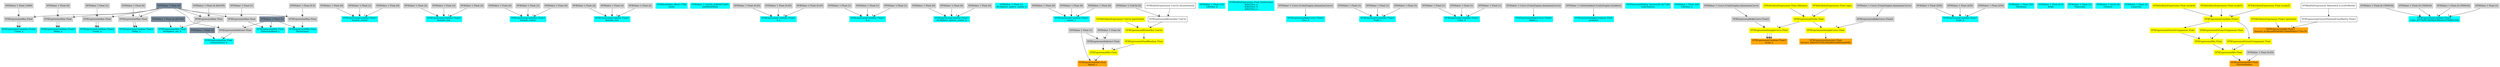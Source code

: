 digraph G {
node0 [shape="box" color="cyan" style="filled" label="VFXExpressionCombine Float2
Count_a"]
node1 [shape="box" color="lightgray" style="filled" label="VFXExpressionMax Float"]
node2 [shape="box" color="lightgray" style="filled" label="VFXValue`1 Float (1000)"]
node3 [shape="box" color="lightslategray" style="filled" label="VFXValue`1 Float (0)"]
node4 [shape="box" color="cyan" style="filled" label="VFXExpressionCombine Float2
Delay_a"]
node5 [shape="box" color="lightgray" style="filled" label="VFXExpressionMax Float"]
node6 [shape="box" color="lightgray" style="filled" label="VFXValue`1 Float (0)"]
node7 [shape="box" color="cyan" style="filled" label="VFXExpressionCombine Float2
Count_a"]
node8 [shape="box" color="lightgray" style="filled" label="VFXExpressionMax Float"]
node9 [shape="box" color="lightgray" style="filled" label="VFXValue`1 Float (1)"]
node10 [shape="box" color="cyan" style="filled" label="VFXExpressionCombine Float2
Delay_a"]
node11 [shape="box" color="lightgray" style="filled" label="VFXExpressionMax Float"]
node12 [shape="box" color="lightgray" style="filled" label="VFXValue`1 Float (0)"]
node13 [shape="box" color="cyan" style="filled" label="VFXExpressionCombine Float3
bounds_center"]
node14 [shape="box" color="lightgray" style="filled" label="VFXValue`1 Float (0)"]
node15 [shape="box" color="lightgray" style="filled" label="VFXValue`1 Float (1)"]
node16 [shape="box" color="lightgray" style="filled" label="VFXValue`1 Float (0)"]
node17 [shape="box" color="cyan" style="filled" label="VFXExpressionCombine Float3
bounds_size"]
node18 [shape="box" color="lightgray" style="filled" label="VFXValue`1 Float (2)"]
node19 [shape="box" color="lightgray" style="filled" label="VFXValue`1 Float (3)"]
node20 [shape="box" color="lightgray" style="filled" label="VFXValue`1 Float (2)"]
node21 [shape="box" color="cyan" style="filled" label="VFXExpressionCombine Float3
bounds_center"]
node22 [shape="box" color="lightgray" style="filled" label="VFXValue`1 Float (0)"]
node23 [shape="box" color="lightgray" style="filled" label="VFXValue`1 Float (1)"]
node24 [shape="box" color="lightgray" style="filled" label="VFXValue`1 Float (0)"]
node25 [shape="box" color="cyan" style="filled" label="VFXExpressionCombine Float3
bounds_size"]
node26 [shape="box" color="lightgray" style="filled" label="VFXValue`1 Float (2)"]
node27 [shape="box" color="lightgray" style="filled" label="VFXValue`1 Float (3)"]
node28 [shape="box" color="lightgray" style="filled" label="VFXValue`1 Float (2)"]
node29 [shape="box" color="cyan" style="filled" label="VFXMeshValue Mesh (758)
mesh"]
node30 [shape="box" color="cyan" style="filled" label="VFXValue`1 Uint32 (4294967295)
subMeshMask"]
node31 [shape="box" color="cyan" style="filled" label="VFXExpressionCombine Float3
A_a"]
node32 [shape="box" color="lightgray" style="filled" label="VFXValue`1 Float (0.25)"]
node33 [shape="box" color="lightgray" style="filled" label="VFXValue`1 Float (0.25)"]
node34 [shape="box" color="lightgray" style="filled" label="VFXValue`1 Float (0.25)"]
node35 [shape="box" color="cyan" style="filled" label="VFXExpressionCombine Float3
B_a"]
node36 [shape="box" color="lightgray" style="filled" label="VFXValue`1 Float (1)"]
node37 [shape="box" color="lightgray" style="filled" label="VFXValue`1 Float (1)"]
node38 [shape="box" color="lightgray" style="filled" label="VFXValue`1 Float (1)"]
node39 [shape="box" color="cyan" style="filled" label="VFXExpressionCombine Float3
ArcSphere_sphere_center_b"]
node40 [shape="box" color="lightgray" style="filled" label="VFXValue`1 Float (0)"]
node41 [shape="box" color="lightgray" style="filled" label="VFXValue`1 Float (0)"]
node42 [shape="box" color="lightgray" style="filled" label="VFXValue`1 Float (0)"]
node43 [shape="box" color="cyan" style="filled" label="VFXValue`1 Float (1)
ArcSphere_sphere_radius_b"]
node44 [shape="box" color="cyan" style="filled" label="VFXExpressionMin Float
ArcSphere_arc_b"]
node45 [shape="box" color="lightgray" style="filled" label="VFXExpressionMax Float"]
node46 [shape="box" color="lightgray" style="filled" label="VFXValue`1 Float (6.283185)"]
node47 [shape="box" color="lightslategray" style="filled" label="VFXValue`1 Float (6.283185)"]
node48 [shape="box" color="cyan" style="filled" label="VFXExpressionPow Float
volumeFactor_b"]
node49 [shape="box" color="lightgray" style="filled" label="VFXExpressionSubtract Float"]
node50 [shape="box" color="lightslategray" style="filled" label="VFXValue`1 Float (1)"]
node51 [shape="box" color="lightslategray" style="filled" label="VFXValue`1 Float (3)"]
node52 [shape="box" color="cyan" style="filled" label="VFXExpressionCombine Float3
center_c"]
node53 [shape="box" color="lightgray" style="filled" label="VFXValue`1 Float (0)"]
node54 [shape="box" color="lightgray" style="filled" label="VFXValue`1 Float (0)"]
node55 [shape="box" color="lightgray" style="filled" label="VFXValue`1 Float (0)"]
node56 [shape="box" color="orange" style="filled" label="VFXExpressionAdd Float
Speed_c"]
node57 [shape="box" color="lightgray" style="filled" label="VFXValue`1 Float (1)"]
node58 [shape="box" color="yellow" style="filled" label="VFXExpressionMul Float"]
node59 [shape="box" color="yellow" style="filled" label="VFXExpressionFixedRandom Float"]
node60 [shape="box" color="yellow" style="filled" label="VFXExpressionBitwiseXor Uint32"]
node61 [shape="box" color="yellow" style="filled" label="VFXAttributeExpression Uint32 (particleId)"]
node62 [shape="box" label="VFXExpressionBitwiseXor Uint32"]
node63 [shape="box" color="lightgray" style="filled" label="VFXValue`1 Uint32 (0)"]
node64 [shape="box" label="VFXBuiltInExpression Uint32 (SystemSeed)"]
node65 [shape="box" color="lightgray" style="filled" label="VFXExpressionSubtract Float"]
node66 [shape="box" color="lightgray" style="filled" label="VFXValue`1 Float (4)"]
node67 [shape="box" color="cyan" style="filled" label="VFXExpressionMin Float
DirectionBlend_c"]
node68 [shape="box" color="lightgray" style="filled" label="VFXExpressionMax Float"]
node69 [shape="box" color="lightgray" style="filled" label="VFXValue`1 Float (1)"]
node70 [shape="box" color="cyan" style="filled" label="VFXValue`1 Float (15)
Lifetime_d"]
node71 [shape="box" color="cyan" style="filled" label="VFXBuiltInExpression Float (DeltaTime)
deltaTime_a
deltaTime_b
deltaTime_a"]
node72 [shape="box" color="cyan" style="filled" label="VFXExpressionBakeCurve Float4
Size_b"]
node73 [shape="box" color="lightgray" style="filled" label="VFXValue`1 Curve (UnityEngine.AnimationCurve)"]
node74 [shape="box" color="cyan" style="filled" label="VFXExpressionCombine Float3
Scale_c"]
node75 [shape="box" color="lightgray" style="filled" label="VFXValue`1 Float (1)"]
node76 [shape="box" color="lightgray" style="filled" label="VFXValue`1 Float (1)"]
node77 [shape="box" color="lightgray" style="filled" label="VFXValue`1 Float (1)"]
node78 [shape="box" color="cyan" style="filled" label="VFXExpressionCombine Float3
Color_d"]
node79 [shape="box" color="lightgray" style="filled" label="VFXValue`1 Float (1)"]
node80 [shape="box" color="lightgray" style="filled" label="VFXValue`1 Float (1)"]
node81 [shape="box" color="lightgray" style="filled" label="VFXValue`1 Float (1)"]
node82 [shape="box" color="cyan" style="filled" label="VFXExpressionBakeCurve Float4
Alpha_e"]
node83 [shape="box" color="lightgray" style="filled" label="VFXValue`1 Curve (UnityEngine.AnimationCurve)"]
node84 [shape="box" color="cyan" style="filled" label="VFXExpressionBakeGradient Float
gradient"]
node85 [shape="box" color="lightgray" style="filled" label="VFXValue`1 ColorGradient (UnityEngine.Gradient)"]
node86 [shape="box" color="cyan" style="filled" label="VFXTexture2DValue Texture2D (21728)
mainTexture"]
node87 [shape="box" color="cyan" style="filled" label="VFXValue`1 Float (20)
Lifetime_a"]
node88 [shape="box" color="orange" style="filled" label="VFXExpressionCombine Float3
Scale_a"]
node89 [shape="box" color="yellow" style="filled" label="VFXExpressionSampleCurve Float"]
node90 [shape="box" color="lightgray" style="filled" label="VFXExpressionBakeCurve Float4"]
node91 [shape="box" color="lightgray" style="filled" label="VFXValue`1 Curve (UnityEngine.AnimationCurve)"]
node92 [shape="box" color="yellow" style="filled" label="VFXExpressionDivide Float"]
node93 [shape="box" color="yellow" style="filled" label="VFXAttributeExpression Float (age)"]
node94 [shape="box" color="yellow" style="filled" label="VFXAttributeExpression Float (lifetime)"]
node95 [shape="box" color="cyan" style="filled" label="VFXExpressionCombine Float3
Scale_b"]
node96 [shape="box" color="lightgray" style="filled" label="VFXValue`1 Float (250)"]
node97 [shape="box" color="lightgray" style="filled" label="VFXValue`1 Float (250)"]
node98 [shape="box" color="lightgray" style="filled" label="VFXValue`1 Float (250)"]
node99 [shape="box" color="cyan" style="filled" label="VFXValue`1 Float (20)
Thickness"]
node100 [shape="box" color="cyan" style="filled" label="VFXValue`1 Float (0.5)
Scale"]
node101 [shape="box" color="cyan" style="filled" label="VFXValue`1 Float (1)
Timescale"]
node102 [shape="box" color="cyan" style="filled" label="VFXValue`1 Int32 (4)
Octaves"]
node103 [shape="box" color="cyan" style="filled" label="VFXExpressionMin Float
Persistance"]
node104 [shape="box" color="lightgray" style="filled" label="VFXExpressionMax Float"]
node105 [shape="box" color="lightgray" style="filled" label="VFXValue`1 Float (0.5)"]
node106 [shape="box" color="cyan" style="filled" label="VFXValue`1 Float (2)
Lunacrity"]
node107 [shape="box" color="orange" style="filled" label="VFXExpressionMul Float
ParticleRadius"]
node108 [shape="box" color="yellow" style="filled" label="VFXExpressionMin Float"]
node109 [shape="box" color="yellow" style="filled" label="VFXExpressionMin Float"]
node110 [shape="box" color="yellow" style="filled" label="VFXExpressionExtractComponent Float"]
node111 [shape="box" color="yellow" style="filled" label="VFXExpressionCombine Float3"]
node112 [shape="box" color="yellow" style="filled" label="VFXAttributeExpression Float (scaleX)"]
node113 [shape="box" color="yellow" style="filled" label="VFXAttributeExpression Float (scaleY)"]
node114 [shape="box" color="yellow" style="filled" label="VFXAttributeExpression Float (scaleZ)"]
node115 [shape="box" color="yellow" style="filled" label="VFXExpressionExtractComponent Float"]
node116 [shape="box" color="yellow" style="filled" label="VFXExpressionExtractComponent Float"]
node117 [shape="box" color="lightgray" style="filled" label="VFXValue`1 Float (0.05)"]
node118 [shape="box" color="orange" style="filled" label="VFXExpressionAdd Float3
Vector3_0c38caa895bb4651bb080092e7755c78"]
node119 [shape="box" color="yellow" style="filled" label="VFXAttributeExpression Float3 (position)"]
node120 [shape="box" label="VFXExpressionExtractPositionFromMatrix Float3"]
node121 [shape="box" label="VFXBuiltInExpression Matrix4x4 (LocalToWorld)"]
node122 [shape="box" color="cyan" style="filled" label="VFXExpressionCombine Float4
Color_f877fe9514654b8386da41976fd413d8"]
node123 [shape="box" color="lightgray" style="filled" label="VFXValue`1 Float (0.1509434)"]
node124 [shape="box" color="lightgray" style="filled" label="VFXValue`1 Float (0.1509434)"]
node125 [shape="box" color="lightgray" style="filled" label="VFXValue`1 Float (0.1509434)"]
node126 [shape="box" color="lightgray" style="filled" label="VFXValue`1 Float (1)"]
node127 [shape="box" color="orange" style="filled" label="VFXExpressionSaturate Float
Vector1_f9fe0347059c40d2863e06f0e2a659fc"]
node128 [shape="box" color="yellow" style="filled" label="VFXExpressionSampleCurve Float"]
node129 [shape="box" color="lightgray" style="filled" label="VFXExpressionBakeCurve Float4"]
node130 [shape="box" color="lightgray" style="filled" label="VFXValue`1 Curve (UnityEngine.AnimationCurve)"]
node1 -> node0 [headlabel="0"]
node1 -> node0 [headlabel="1"]
node2 -> node1 [headlabel="0"]
node3 -> node1 [headlabel="1"]
node5 -> node4 [headlabel="0"]
node5 -> node4 [headlabel="1"]
node6 -> node5 [headlabel="0"]
node3 -> node5 [headlabel="1"]
node8 -> node7 [headlabel="0"]
node8 -> node7 [headlabel="1"]
node9 -> node8 [headlabel="0"]
node3 -> node8 [headlabel="1"]
node11 -> node10 [headlabel="0"]
node11 -> node10 [headlabel="1"]
node12 -> node11 [headlabel="0"]
node3 -> node11 [headlabel="1"]
node14 -> node13 [headlabel="0"]
node15 -> node13 [headlabel="1"]
node16 -> node13 [headlabel="2"]
node18 -> node17 [headlabel="0"]
node19 -> node17 [headlabel="1"]
node20 -> node17 [headlabel="2"]
node22 -> node21 [headlabel="0"]
node23 -> node21 [headlabel="1"]
node24 -> node21 [headlabel="2"]
node26 -> node25 [headlabel="0"]
node27 -> node25 [headlabel="1"]
node28 -> node25 [headlabel="2"]
node32 -> node31 [headlabel="0"]
node33 -> node31 [headlabel="1"]
node34 -> node31 [headlabel="2"]
node36 -> node35 [headlabel="0"]
node37 -> node35 [headlabel="1"]
node38 -> node35 [headlabel="2"]
node40 -> node39 [headlabel="0"]
node41 -> node39 [headlabel="1"]
node42 -> node39 [headlabel="2"]
node45 -> node44 [headlabel="0"]
node47 -> node44 [headlabel="1"]
node46 -> node45 [headlabel="0"]
node3 -> node45 [headlabel="1"]
node49 -> node48 [headlabel="0"]
node51 -> node48 [headlabel="1"]
node50 -> node49 [headlabel="0"]
node3 -> node49 [headlabel="1"]
node53 -> node52 [headlabel="0"]
node54 -> node52 [headlabel="1"]
node55 -> node52 [headlabel="2"]
node57 -> node56 [headlabel="0"]
node58 -> node56 [headlabel="1"]
node59 -> node58 [headlabel="0"]
node65 -> node58 [headlabel="1"]
node60 -> node59 
node61 -> node60 [headlabel="0"]
node62 -> node60 [headlabel="1"]
node63 -> node62 [headlabel="0"]
node64 -> node62 [headlabel="1"]
node66 -> node65 [headlabel="0"]
node57 -> node65 [headlabel="1"]
node68 -> node67 [headlabel="0"]
node50 -> node67 [headlabel="1"]
node69 -> node68 [headlabel="0"]
node3 -> node68 [headlabel="1"]
node73 -> node72 
node75 -> node74 [headlabel="0"]
node76 -> node74 [headlabel="1"]
node77 -> node74 [headlabel="2"]
node79 -> node78 [headlabel="0"]
node80 -> node78 [headlabel="1"]
node81 -> node78 [headlabel="2"]
node83 -> node82 
node85 -> node84 
node89 -> node88 [headlabel="0"]
node89 -> node88 [headlabel="1"]
node89 -> node88 [headlabel="2"]
node90 -> node89 [headlabel="0"]
node92 -> node89 [headlabel="1"]
node91 -> node90 
node93 -> node92 [headlabel="0"]
node94 -> node92 [headlabel="1"]
node96 -> node95 [headlabel="0"]
node97 -> node95 [headlabel="1"]
node98 -> node95 [headlabel="2"]
node104 -> node103 [headlabel="0"]
node50 -> node103 [headlabel="1"]
node105 -> node104 [headlabel="0"]
node3 -> node104 [headlabel="1"]
node108 -> node107 [headlabel="0"]
node117 -> node107 [headlabel="1"]
node109 -> node108 [headlabel="0"]
node116 -> node108 [headlabel="1"]
node110 -> node109 [headlabel="0"]
node115 -> node109 [headlabel="1"]
node111 -> node110 
node112 -> node111 [headlabel="0"]
node113 -> node111 [headlabel="1"]
node114 -> node111 [headlabel="2"]
node111 -> node115 
node111 -> node116 
node119 -> node118 [headlabel="0"]
node120 -> node118 [headlabel="1"]
node121 -> node120 
node123 -> node122 [headlabel="0"]
node124 -> node122 [headlabel="1"]
node125 -> node122 [headlabel="2"]
node126 -> node122 [headlabel="3"]
node128 -> node127 
node129 -> node128 [headlabel="0"]
node92 -> node128 [headlabel="1"]
node130 -> node129 
}
